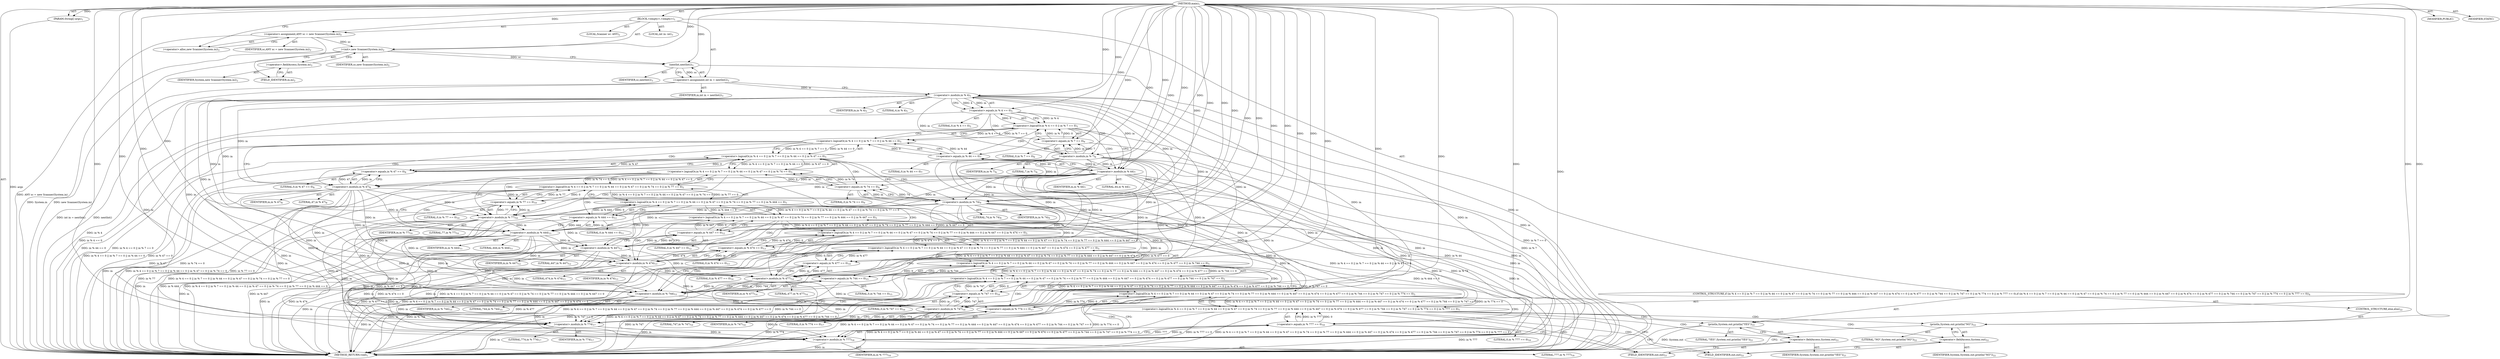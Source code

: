 digraph "main" {  
"19" [label = <(METHOD,main)<SUB>1</SUB>> ]
"20" [label = <(PARAM,String[] args)<SUB>1</SUB>> ]
"21" [label = <(BLOCK,&lt;empty&gt;,&lt;empty&gt;)<SUB>1</SUB>> ]
"4" [label = <(LOCAL,Scanner sc: ANY)<SUB>2</SUB>> ]
"22" [label = <(&lt;operator&gt;.assignment,ANY sc = new Scanner(System.in))<SUB>2</SUB>> ]
"23" [label = <(IDENTIFIER,sc,ANY sc = new Scanner(System.in))<SUB>2</SUB>> ]
"24" [label = <(&lt;operator&gt;.alloc,new Scanner(System.in))<SUB>2</SUB>> ]
"25" [label = <(&lt;init&gt;,new Scanner(System.in))<SUB>2</SUB>> ]
"3" [label = <(IDENTIFIER,sc,new Scanner(System.in))<SUB>2</SUB>> ]
"26" [label = <(&lt;operator&gt;.fieldAccess,System.in)<SUB>2</SUB>> ]
"27" [label = <(IDENTIFIER,System,new Scanner(System.in))<SUB>2</SUB>> ]
"28" [label = <(FIELD_IDENTIFIER,in,in)<SUB>2</SUB>> ]
"29" [label = <(LOCAL,int in: int)<SUB>3</SUB>> ]
"30" [label = <(&lt;operator&gt;.assignment,int in = nextInt())<SUB>3</SUB>> ]
"31" [label = <(IDENTIFIER,in,int in = nextInt())<SUB>3</SUB>> ]
"32" [label = <(nextInt,nextInt())<SUB>3</SUB>> ]
"33" [label = <(IDENTIFIER,sc,nextInt())<SUB>3</SUB>> ]
"34" [label = <(CONTROL_STRUCTURE,if (in % 4 == 0 || in % 7 == 0 || in % 44 == 0 || in % 47 == 0 || in % 74 == 0 || in % 77 == 0 || in % 444 == 0 || in % 447 == 0 || in % 474 == 0 || in % 477 == 0 || in % 744 == 0 || in % 747 == 0 || in % 774 == 0 || in % 777 == 0),if (in % 4 == 0 || in % 7 == 0 || in % 44 == 0 || in % 47 == 0 || in % 74 == 0 || in % 77 == 0 || in % 444 == 0 || in % 447 == 0 || in % 474 == 0 || in % 477 == 0 || in % 744 == 0 || in % 747 == 0 || in % 774 == 0 || in % 777 == 0))<SUB>4</SUB>> ]
"35" [label = <(&lt;operator&gt;.logicalOr,in % 4 == 0 || in % 7 == 0 || in % 44 == 0 || in % 47 == 0 || in % 74 == 0 || in % 77 == 0 || in % 444 == 0 || in % 447 == 0 || in % 474 == 0 || in % 477 == 0 || in % 744 == 0 || in % 747 == 0 || in % 774 == 0 || in % 777 == 0)<SUB>5</SUB>> ]
"36" [label = <(&lt;operator&gt;.logicalOr,in % 4 == 0 || in % 7 == 0 || in % 44 == 0 || in % 47 == 0 || in % 74 == 0 || in % 77 == 0 || in % 444 == 0 || in % 447 == 0 || in % 474 == 0 || in % 477 == 0 || in % 744 == 0 || in % 747 == 0 || in % 774 == 0)<SUB>5</SUB>> ]
"37" [label = <(&lt;operator&gt;.logicalOr,in % 4 == 0 || in % 7 == 0 || in % 44 == 0 || in % 47 == 0 || in % 74 == 0 || in % 77 == 0 || in % 444 == 0 || in % 447 == 0 || in % 474 == 0 || in % 477 == 0 || in % 744 == 0 || in % 747 == 0)<SUB>5</SUB>> ]
"38" [label = <(&lt;operator&gt;.logicalOr,in % 4 == 0 || in % 7 == 0 || in % 44 == 0 || in % 47 == 0 || in % 74 == 0 || in % 77 == 0 || in % 444 == 0 || in % 447 == 0 || in % 474 == 0 || in % 477 == 0 || in % 744 == 0)<SUB>5</SUB>> ]
"39" [label = <(&lt;operator&gt;.logicalOr,in % 4 == 0 || in % 7 == 0 || in % 44 == 0 || in % 47 == 0 || in % 74 == 0 || in % 77 == 0 || in % 444 == 0 || in % 447 == 0 || in % 474 == 0 || in % 477 == 0)<SUB>5</SUB>> ]
"40" [label = <(&lt;operator&gt;.logicalOr,in % 4 == 0 || in % 7 == 0 || in % 44 == 0 || in % 47 == 0 || in % 74 == 0 || in % 77 == 0 || in % 444 == 0 || in % 447 == 0 || in % 474 == 0)<SUB>5</SUB>> ]
"41" [label = <(&lt;operator&gt;.logicalOr,in % 4 == 0 || in % 7 == 0 || in % 44 == 0 || in % 47 == 0 || in % 74 == 0 || in % 77 == 0 || in % 444 == 0 || in % 447 == 0)<SUB>5</SUB>> ]
"42" [label = <(&lt;operator&gt;.logicalOr,in % 4 == 0 || in % 7 == 0 || in % 44 == 0 || in % 47 == 0 || in % 74 == 0 || in % 77 == 0 || in % 444 == 0)<SUB>5</SUB>> ]
"43" [label = <(&lt;operator&gt;.logicalOr,in % 4 == 0 || in % 7 == 0 || in % 44 == 0 || in % 47 == 0 || in % 74 == 0 || in % 77 == 0)<SUB>5</SUB>> ]
"44" [label = <(&lt;operator&gt;.logicalOr,in % 4 == 0 || in % 7 == 0 || in % 44 == 0 || in % 47 == 0 || in % 74 == 0)<SUB>5</SUB>> ]
"45" [label = <(&lt;operator&gt;.logicalOr,in % 4 == 0 || in % 7 == 0 || in % 44 == 0 || in % 47 == 0)<SUB>5</SUB>> ]
"46" [label = <(&lt;operator&gt;.logicalOr,in % 4 == 0 || in % 7 == 0 || in % 44 == 0)<SUB>5</SUB>> ]
"47" [label = <(&lt;operator&gt;.logicalOr,in % 4 == 0 || in % 7 == 0)<SUB>5</SUB>> ]
"48" [label = <(&lt;operator&gt;.equals,in % 4 == 0)<SUB>5</SUB>> ]
"49" [label = <(&lt;operator&gt;.modulo,in % 4)<SUB>5</SUB>> ]
"50" [label = <(IDENTIFIER,in,in % 4)<SUB>5</SUB>> ]
"51" [label = <(LITERAL,4,in % 4)<SUB>5</SUB>> ]
"52" [label = <(LITERAL,0,in % 4 == 0)<SUB>5</SUB>> ]
"53" [label = <(&lt;operator&gt;.equals,in % 7 == 0)<SUB>6</SUB>> ]
"54" [label = <(&lt;operator&gt;.modulo,in % 7)<SUB>6</SUB>> ]
"55" [label = <(IDENTIFIER,in,in % 7)<SUB>6</SUB>> ]
"56" [label = <(LITERAL,7,in % 7)<SUB>6</SUB>> ]
"57" [label = <(LITERAL,0,in % 7 == 0)<SUB>6</SUB>> ]
"58" [label = <(&lt;operator&gt;.equals,in % 44 == 0)<SUB>7</SUB>> ]
"59" [label = <(&lt;operator&gt;.modulo,in % 44)<SUB>7</SUB>> ]
"60" [label = <(IDENTIFIER,in,in % 44)<SUB>7</SUB>> ]
"61" [label = <(LITERAL,44,in % 44)<SUB>7</SUB>> ]
"62" [label = <(LITERAL,0,in % 44 == 0)<SUB>7</SUB>> ]
"63" [label = <(&lt;operator&gt;.equals,in % 47 == 0)<SUB>8</SUB>> ]
"64" [label = <(&lt;operator&gt;.modulo,in % 47)<SUB>8</SUB>> ]
"65" [label = <(IDENTIFIER,in,in % 47)<SUB>8</SUB>> ]
"66" [label = <(LITERAL,47,in % 47)<SUB>8</SUB>> ]
"67" [label = <(LITERAL,0,in % 47 == 0)<SUB>8</SUB>> ]
"68" [label = <(&lt;operator&gt;.equals,in % 74 == 0)<SUB>9</SUB>> ]
"69" [label = <(&lt;operator&gt;.modulo,in % 74)<SUB>9</SUB>> ]
"70" [label = <(IDENTIFIER,in,in % 74)<SUB>9</SUB>> ]
"71" [label = <(LITERAL,74,in % 74)<SUB>9</SUB>> ]
"72" [label = <(LITERAL,0,in % 74 == 0)<SUB>9</SUB>> ]
"73" [label = <(&lt;operator&gt;.equals,in % 77 == 0)<SUB>10</SUB>> ]
"74" [label = <(&lt;operator&gt;.modulo,in % 77)<SUB>10</SUB>> ]
"75" [label = <(IDENTIFIER,in,in % 77)<SUB>10</SUB>> ]
"76" [label = <(LITERAL,77,in % 77)<SUB>10</SUB>> ]
"77" [label = <(LITERAL,0,in % 77 == 0)<SUB>10</SUB>> ]
"78" [label = <(&lt;operator&gt;.equals,in % 444 == 0)<SUB>11</SUB>> ]
"79" [label = <(&lt;operator&gt;.modulo,in % 444)<SUB>11</SUB>> ]
"80" [label = <(IDENTIFIER,in,in % 444)<SUB>11</SUB>> ]
"81" [label = <(LITERAL,444,in % 444)<SUB>11</SUB>> ]
"82" [label = <(LITERAL,0,in % 444 == 0)<SUB>11</SUB>> ]
"83" [label = <(&lt;operator&gt;.equals,in % 447 == 0)<SUB>12</SUB>> ]
"84" [label = <(&lt;operator&gt;.modulo,in % 447)<SUB>12</SUB>> ]
"85" [label = <(IDENTIFIER,in,in % 447)<SUB>12</SUB>> ]
"86" [label = <(LITERAL,447,in % 447)<SUB>12</SUB>> ]
"87" [label = <(LITERAL,0,in % 447 == 0)<SUB>12</SUB>> ]
"88" [label = <(&lt;operator&gt;.equals,in % 474 == 0)<SUB>13</SUB>> ]
"89" [label = <(&lt;operator&gt;.modulo,in % 474)<SUB>13</SUB>> ]
"90" [label = <(IDENTIFIER,in,in % 474)<SUB>13</SUB>> ]
"91" [label = <(LITERAL,474,in % 474)<SUB>13</SUB>> ]
"92" [label = <(LITERAL,0,in % 474 == 0)<SUB>13</SUB>> ]
"93" [label = <(&lt;operator&gt;.equals,in % 477 == 0)<SUB>14</SUB>> ]
"94" [label = <(&lt;operator&gt;.modulo,in % 477)<SUB>14</SUB>> ]
"95" [label = <(IDENTIFIER,in,in % 477)<SUB>14</SUB>> ]
"96" [label = <(LITERAL,477,in % 477)<SUB>14</SUB>> ]
"97" [label = <(LITERAL,0,in % 477 == 0)<SUB>14</SUB>> ]
"98" [label = <(&lt;operator&gt;.equals,in % 744 == 0)<SUB>15</SUB>> ]
"99" [label = <(&lt;operator&gt;.modulo,in % 744)<SUB>15</SUB>> ]
"100" [label = <(IDENTIFIER,in,in % 744)<SUB>15</SUB>> ]
"101" [label = <(LITERAL,744,in % 744)<SUB>15</SUB>> ]
"102" [label = <(LITERAL,0,in % 744 == 0)<SUB>15</SUB>> ]
"103" [label = <(&lt;operator&gt;.equals,in % 747 == 0)<SUB>16</SUB>> ]
"104" [label = <(&lt;operator&gt;.modulo,in % 747)<SUB>16</SUB>> ]
"105" [label = <(IDENTIFIER,in,in % 747)<SUB>16</SUB>> ]
"106" [label = <(LITERAL,747,in % 747)<SUB>16</SUB>> ]
"107" [label = <(LITERAL,0,in % 747 == 0)<SUB>16</SUB>> ]
"108" [label = <(&lt;operator&gt;.equals,in % 774 == 0)<SUB>17</SUB>> ]
"109" [label = <(&lt;operator&gt;.modulo,in % 774)<SUB>17</SUB>> ]
"110" [label = <(IDENTIFIER,in,in % 774)<SUB>17</SUB>> ]
"111" [label = <(LITERAL,774,in % 774)<SUB>17</SUB>> ]
"112" [label = <(LITERAL,0,in % 774 == 0)<SUB>17</SUB>> ]
"113" [label = <(&lt;operator&gt;.equals,in % 777 == 0)<SUB>18</SUB>> ]
"114" [label = <(&lt;operator&gt;.modulo,in % 777)<SUB>18</SUB>> ]
"115" [label = <(IDENTIFIER,in,in % 777)<SUB>18</SUB>> ]
"116" [label = <(LITERAL,777,in % 777)<SUB>18</SUB>> ]
"117" [label = <(LITERAL,0,in % 777 == 0)<SUB>18</SUB>> ]
"118" [label = <(println,System.out.println(&quot;YES&quot;))<SUB>21</SUB>> ]
"119" [label = <(&lt;operator&gt;.fieldAccess,System.out)<SUB>21</SUB>> ]
"120" [label = <(IDENTIFIER,System,System.out.println(&quot;YES&quot;))<SUB>21</SUB>> ]
"121" [label = <(FIELD_IDENTIFIER,out,out)<SUB>21</SUB>> ]
"122" [label = <(LITERAL,&quot;YES&quot;,System.out.println(&quot;YES&quot;))<SUB>21</SUB>> ]
"123" [label = <(CONTROL_STRUCTURE,else,else)<SUB>22</SUB>> ]
"124" [label = <(println,System.out.println(&quot;NO&quot;))<SUB>22</SUB>> ]
"125" [label = <(&lt;operator&gt;.fieldAccess,System.out)<SUB>22</SUB>> ]
"126" [label = <(IDENTIFIER,System,System.out.println(&quot;NO&quot;))<SUB>22</SUB>> ]
"127" [label = <(FIELD_IDENTIFIER,out,out)<SUB>22</SUB>> ]
"128" [label = <(LITERAL,&quot;NO&quot;,System.out.println(&quot;NO&quot;))<SUB>22</SUB>> ]
"129" [label = <(MODIFIER,PUBLIC)> ]
"130" [label = <(MODIFIER,STATIC)> ]
"131" [label = <(METHOD_RETURN,void)<SUB>1</SUB>> ]
  "19" -> "20"  [ label = "AST: "] 
  "19" -> "21"  [ label = "AST: "] 
  "19" -> "129"  [ label = "AST: "] 
  "19" -> "130"  [ label = "AST: "] 
  "19" -> "131"  [ label = "AST: "] 
  "21" -> "4"  [ label = "AST: "] 
  "21" -> "22"  [ label = "AST: "] 
  "21" -> "25"  [ label = "AST: "] 
  "21" -> "29"  [ label = "AST: "] 
  "21" -> "30"  [ label = "AST: "] 
  "21" -> "34"  [ label = "AST: "] 
  "22" -> "23"  [ label = "AST: "] 
  "22" -> "24"  [ label = "AST: "] 
  "25" -> "3"  [ label = "AST: "] 
  "25" -> "26"  [ label = "AST: "] 
  "26" -> "27"  [ label = "AST: "] 
  "26" -> "28"  [ label = "AST: "] 
  "30" -> "31"  [ label = "AST: "] 
  "30" -> "32"  [ label = "AST: "] 
  "32" -> "33"  [ label = "AST: "] 
  "34" -> "35"  [ label = "AST: "] 
  "34" -> "118"  [ label = "AST: "] 
  "34" -> "123"  [ label = "AST: "] 
  "35" -> "36"  [ label = "AST: "] 
  "35" -> "113"  [ label = "AST: "] 
  "36" -> "37"  [ label = "AST: "] 
  "36" -> "108"  [ label = "AST: "] 
  "37" -> "38"  [ label = "AST: "] 
  "37" -> "103"  [ label = "AST: "] 
  "38" -> "39"  [ label = "AST: "] 
  "38" -> "98"  [ label = "AST: "] 
  "39" -> "40"  [ label = "AST: "] 
  "39" -> "93"  [ label = "AST: "] 
  "40" -> "41"  [ label = "AST: "] 
  "40" -> "88"  [ label = "AST: "] 
  "41" -> "42"  [ label = "AST: "] 
  "41" -> "83"  [ label = "AST: "] 
  "42" -> "43"  [ label = "AST: "] 
  "42" -> "78"  [ label = "AST: "] 
  "43" -> "44"  [ label = "AST: "] 
  "43" -> "73"  [ label = "AST: "] 
  "44" -> "45"  [ label = "AST: "] 
  "44" -> "68"  [ label = "AST: "] 
  "45" -> "46"  [ label = "AST: "] 
  "45" -> "63"  [ label = "AST: "] 
  "46" -> "47"  [ label = "AST: "] 
  "46" -> "58"  [ label = "AST: "] 
  "47" -> "48"  [ label = "AST: "] 
  "47" -> "53"  [ label = "AST: "] 
  "48" -> "49"  [ label = "AST: "] 
  "48" -> "52"  [ label = "AST: "] 
  "49" -> "50"  [ label = "AST: "] 
  "49" -> "51"  [ label = "AST: "] 
  "53" -> "54"  [ label = "AST: "] 
  "53" -> "57"  [ label = "AST: "] 
  "54" -> "55"  [ label = "AST: "] 
  "54" -> "56"  [ label = "AST: "] 
  "58" -> "59"  [ label = "AST: "] 
  "58" -> "62"  [ label = "AST: "] 
  "59" -> "60"  [ label = "AST: "] 
  "59" -> "61"  [ label = "AST: "] 
  "63" -> "64"  [ label = "AST: "] 
  "63" -> "67"  [ label = "AST: "] 
  "64" -> "65"  [ label = "AST: "] 
  "64" -> "66"  [ label = "AST: "] 
  "68" -> "69"  [ label = "AST: "] 
  "68" -> "72"  [ label = "AST: "] 
  "69" -> "70"  [ label = "AST: "] 
  "69" -> "71"  [ label = "AST: "] 
  "73" -> "74"  [ label = "AST: "] 
  "73" -> "77"  [ label = "AST: "] 
  "74" -> "75"  [ label = "AST: "] 
  "74" -> "76"  [ label = "AST: "] 
  "78" -> "79"  [ label = "AST: "] 
  "78" -> "82"  [ label = "AST: "] 
  "79" -> "80"  [ label = "AST: "] 
  "79" -> "81"  [ label = "AST: "] 
  "83" -> "84"  [ label = "AST: "] 
  "83" -> "87"  [ label = "AST: "] 
  "84" -> "85"  [ label = "AST: "] 
  "84" -> "86"  [ label = "AST: "] 
  "88" -> "89"  [ label = "AST: "] 
  "88" -> "92"  [ label = "AST: "] 
  "89" -> "90"  [ label = "AST: "] 
  "89" -> "91"  [ label = "AST: "] 
  "93" -> "94"  [ label = "AST: "] 
  "93" -> "97"  [ label = "AST: "] 
  "94" -> "95"  [ label = "AST: "] 
  "94" -> "96"  [ label = "AST: "] 
  "98" -> "99"  [ label = "AST: "] 
  "98" -> "102"  [ label = "AST: "] 
  "99" -> "100"  [ label = "AST: "] 
  "99" -> "101"  [ label = "AST: "] 
  "103" -> "104"  [ label = "AST: "] 
  "103" -> "107"  [ label = "AST: "] 
  "104" -> "105"  [ label = "AST: "] 
  "104" -> "106"  [ label = "AST: "] 
  "108" -> "109"  [ label = "AST: "] 
  "108" -> "112"  [ label = "AST: "] 
  "109" -> "110"  [ label = "AST: "] 
  "109" -> "111"  [ label = "AST: "] 
  "113" -> "114"  [ label = "AST: "] 
  "113" -> "117"  [ label = "AST: "] 
  "114" -> "115"  [ label = "AST: "] 
  "114" -> "116"  [ label = "AST: "] 
  "118" -> "119"  [ label = "AST: "] 
  "118" -> "122"  [ label = "AST: "] 
  "119" -> "120"  [ label = "AST: "] 
  "119" -> "121"  [ label = "AST: "] 
  "123" -> "124"  [ label = "AST: "] 
  "124" -> "125"  [ label = "AST: "] 
  "124" -> "128"  [ label = "AST: "] 
  "125" -> "126"  [ label = "AST: "] 
  "125" -> "127"  [ label = "AST: "] 
  "22" -> "28"  [ label = "CFG: "] 
  "25" -> "32"  [ label = "CFG: "] 
  "30" -> "49"  [ label = "CFG: "] 
  "24" -> "22"  [ label = "CFG: "] 
  "26" -> "25"  [ label = "CFG: "] 
  "32" -> "30"  [ label = "CFG: "] 
  "35" -> "121"  [ label = "CFG: "] 
  "35" -> "127"  [ label = "CFG: "] 
  "118" -> "131"  [ label = "CFG: "] 
  "28" -> "26"  [ label = "CFG: "] 
  "36" -> "35"  [ label = "CFG: "] 
  "36" -> "114"  [ label = "CFG: "] 
  "113" -> "35"  [ label = "CFG: "] 
  "119" -> "118"  [ label = "CFG: "] 
  "124" -> "131"  [ label = "CFG: "] 
  "37" -> "36"  [ label = "CFG: "] 
  "37" -> "109"  [ label = "CFG: "] 
  "108" -> "36"  [ label = "CFG: "] 
  "114" -> "113"  [ label = "CFG: "] 
  "121" -> "119"  [ label = "CFG: "] 
  "125" -> "124"  [ label = "CFG: "] 
  "38" -> "37"  [ label = "CFG: "] 
  "38" -> "104"  [ label = "CFG: "] 
  "103" -> "37"  [ label = "CFG: "] 
  "109" -> "108"  [ label = "CFG: "] 
  "127" -> "125"  [ label = "CFG: "] 
  "39" -> "38"  [ label = "CFG: "] 
  "39" -> "99"  [ label = "CFG: "] 
  "98" -> "38"  [ label = "CFG: "] 
  "104" -> "103"  [ label = "CFG: "] 
  "40" -> "39"  [ label = "CFG: "] 
  "40" -> "94"  [ label = "CFG: "] 
  "93" -> "39"  [ label = "CFG: "] 
  "99" -> "98"  [ label = "CFG: "] 
  "41" -> "40"  [ label = "CFG: "] 
  "41" -> "89"  [ label = "CFG: "] 
  "88" -> "40"  [ label = "CFG: "] 
  "94" -> "93"  [ label = "CFG: "] 
  "42" -> "41"  [ label = "CFG: "] 
  "42" -> "84"  [ label = "CFG: "] 
  "83" -> "41"  [ label = "CFG: "] 
  "89" -> "88"  [ label = "CFG: "] 
  "43" -> "42"  [ label = "CFG: "] 
  "43" -> "79"  [ label = "CFG: "] 
  "78" -> "42"  [ label = "CFG: "] 
  "84" -> "83"  [ label = "CFG: "] 
  "44" -> "43"  [ label = "CFG: "] 
  "44" -> "74"  [ label = "CFG: "] 
  "73" -> "43"  [ label = "CFG: "] 
  "79" -> "78"  [ label = "CFG: "] 
  "45" -> "44"  [ label = "CFG: "] 
  "45" -> "69"  [ label = "CFG: "] 
  "68" -> "44"  [ label = "CFG: "] 
  "74" -> "73"  [ label = "CFG: "] 
  "46" -> "45"  [ label = "CFG: "] 
  "46" -> "64"  [ label = "CFG: "] 
  "63" -> "45"  [ label = "CFG: "] 
  "69" -> "68"  [ label = "CFG: "] 
  "47" -> "46"  [ label = "CFG: "] 
  "47" -> "59"  [ label = "CFG: "] 
  "58" -> "46"  [ label = "CFG: "] 
  "64" -> "63"  [ label = "CFG: "] 
  "48" -> "47"  [ label = "CFG: "] 
  "48" -> "54"  [ label = "CFG: "] 
  "53" -> "47"  [ label = "CFG: "] 
  "59" -> "58"  [ label = "CFG: "] 
  "49" -> "48"  [ label = "CFG: "] 
  "54" -> "53"  [ label = "CFG: "] 
  "19" -> "24"  [ label = "CFG: "] 
  "20" -> "131"  [ label = "DDG: args"] 
  "22" -> "131"  [ label = "DDG: ANY sc = new Scanner(System.in)"] 
  "25" -> "131"  [ label = "DDG: System.in"] 
  "25" -> "131"  [ label = "DDG: new Scanner(System.in)"] 
  "32" -> "131"  [ label = "DDG: sc"] 
  "30" -> "131"  [ label = "DDG: nextInt()"] 
  "30" -> "131"  [ label = "DDG: int in = nextInt()"] 
  "49" -> "131"  [ label = "DDG: in"] 
  "48" -> "131"  [ label = "DDG: in % 4"] 
  "47" -> "131"  [ label = "DDG: in % 4 == 0"] 
  "54" -> "131"  [ label = "DDG: in"] 
  "53" -> "131"  [ label = "DDG: in % 7"] 
  "47" -> "131"  [ label = "DDG: in % 7 == 0"] 
  "46" -> "131"  [ label = "DDG: in % 4 == 0 || in % 7 == 0"] 
  "59" -> "131"  [ label = "DDG: in"] 
  "58" -> "131"  [ label = "DDG: in % 44"] 
  "46" -> "131"  [ label = "DDG: in % 44 == 0"] 
  "45" -> "131"  [ label = "DDG: in % 4 == 0 || in % 7 == 0 || in % 44 == 0"] 
  "64" -> "131"  [ label = "DDG: in"] 
  "63" -> "131"  [ label = "DDG: in % 47"] 
  "45" -> "131"  [ label = "DDG: in % 47 == 0"] 
  "44" -> "131"  [ label = "DDG: in % 4 == 0 || in % 7 == 0 || in % 44 == 0 || in % 47 == 0"] 
  "69" -> "131"  [ label = "DDG: in"] 
  "68" -> "131"  [ label = "DDG: in % 74"] 
  "44" -> "131"  [ label = "DDG: in % 74 == 0"] 
  "43" -> "131"  [ label = "DDG: in % 4 == 0 || in % 7 == 0 || in % 44 == 0 || in % 47 == 0 || in % 74 == 0"] 
  "74" -> "131"  [ label = "DDG: in"] 
  "73" -> "131"  [ label = "DDG: in % 77"] 
  "43" -> "131"  [ label = "DDG: in % 77 == 0"] 
  "42" -> "131"  [ label = "DDG: in % 4 == 0 || in % 7 == 0 || in % 44 == 0 || in % 47 == 0 || in % 74 == 0 || in % 77 == 0"] 
  "79" -> "131"  [ label = "DDG: in"] 
  "78" -> "131"  [ label = "DDG: in % 444"] 
  "42" -> "131"  [ label = "DDG: in % 444 == 0"] 
  "41" -> "131"  [ label = "DDG: in % 4 == 0 || in % 7 == 0 || in % 44 == 0 || in % 47 == 0 || in % 74 == 0 || in % 77 == 0 || in % 444 == 0"] 
  "84" -> "131"  [ label = "DDG: in"] 
  "83" -> "131"  [ label = "DDG: in % 447"] 
  "41" -> "131"  [ label = "DDG: in % 447 == 0"] 
  "40" -> "131"  [ label = "DDG: in % 4 == 0 || in % 7 == 0 || in % 44 == 0 || in % 47 == 0 || in % 74 == 0 || in % 77 == 0 || in % 444 == 0 || in % 447 == 0"] 
  "89" -> "131"  [ label = "DDG: in"] 
  "88" -> "131"  [ label = "DDG: in % 474"] 
  "40" -> "131"  [ label = "DDG: in % 474 == 0"] 
  "39" -> "131"  [ label = "DDG: in % 4 == 0 || in % 7 == 0 || in % 44 == 0 || in % 47 == 0 || in % 74 == 0 || in % 77 == 0 || in % 444 == 0 || in % 447 == 0 || in % 474 == 0"] 
  "94" -> "131"  [ label = "DDG: in"] 
  "93" -> "131"  [ label = "DDG: in % 477"] 
  "39" -> "131"  [ label = "DDG: in % 477 == 0"] 
  "38" -> "131"  [ label = "DDG: in % 4 == 0 || in % 7 == 0 || in % 44 == 0 || in % 47 == 0 || in % 74 == 0 || in % 77 == 0 || in % 444 == 0 || in % 447 == 0 || in % 474 == 0 || in % 477 == 0"] 
  "99" -> "131"  [ label = "DDG: in"] 
  "98" -> "131"  [ label = "DDG: in % 744"] 
  "38" -> "131"  [ label = "DDG: in % 744 == 0"] 
  "37" -> "131"  [ label = "DDG: in % 4 == 0 || in % 7 == 0 || in % 44 == 0 || in % 47 == 0 || in % 74 == 0 || in % 77 == 0 || in % 444 == 0 || in % 447 == 0 || in % 474 == 0 || in % 477 == 0 || in % 744 == 0"] 
  "104" -> "131"  [ label = "DDG: in"] 
  "103" -> "131"  [ label = "DDG: in % 747"] 
  "37" -> "131"  [ label = "DDG: in % 747 == 0"] 
  "36" -> "131"  [ label = "DDG: in % 4 == 0 || in % 7 == 0 || in % 44 == 0 || in % 47 == 0 || in % 74 == 0 || in % 77 == 0 || in % 444 == 0 || in % 447 == 0 || in % 474 == 0 || in % 477 == 0 || in % 744 == 0 || in % 747 == 0"] 
  "109" -> "131"  [ label = "DDG: in"] 
  "108" -> "131"  [ label = "DDG: in % 774"] 
  "36" -> "131"  [ label = "DDG: in % 774 == 0"] 
  "35" -> "131"  [ label = "DDG: in % 4 == 0 || in % 7 == 0 || in % 44 == 0 || in % 47 == 0 || in % 74 == 0 || in % 77 == 0 || in % 444 == 0 || in % 447 == 0 || in % 474 == 0 || in % 477 == 0 || in % 744 == 0 || in % 747 == 0 || in % 774 == 0"] 
  "114" -> "131"  [ label = "DDG: in"] 
  "113" -> "131"  [ label = "DDG: in % 777"] 
  "35" -> "131"  [ label = "DDG: in % 777 == 0"] 
  "35" -> "131"  [ label = "DDG: in % 4 == 0 || in % 7 == 0 || in % 44 == 0 || in % 47 == 0 || in % 74 == 0 || in % 77 == 0 || in % 444 == 0 || in % 447 == 0 || in % 474 == 0 || in % 477 == 0 || in % 744 == 0 || in % 747 == 0 || in % 774 == 0 || in % 777 == 0"] 
  "118" -> "131"  [ label = "DDG: System.out"] 
  "19" -> "20"  [ label = "DDG: "] 
  "19" -> "22"  [ label = "DDG: "] 
  "32" -> "30"  [ label = "DDG: sc"] 
  "22" -> "25"  [ label = "DDG: sc"] 
  "19" -> "25"  [ label = "DDG: "] 
  "25" -> "32"  [ label = "DDG: sc"] 
  "19" -> "32"  [ label = "DDG: "] 
  "36" -> "35"  [ label = "DDG: in % 4 == 0 || in % 7 == 0 || in % 44 == 0 || in % 47 == 0 || in % 74 == 0 || in % 77 == 0 || in % 444 == 0 || in % 447 == 0 || in % 474 == 0 || in % 477 == 0 || in % 744 == 0 || in % 747 == 0"] 
  "36" -> "35"  [ label = "DDG: in % 774 == 0"] 
  "113" -> "35"  [ label = "DDG: in % 777"] 
  "113" -> "35"  [ label = "DDG: 0"] 
  "19" -> "118"  [ label = "DDG: "] 
  "37" -> "36"  [ label = "DDG: in % 4 == 0 || in % 7 == 0 || in % 44 == 0 || in % 47 == 0 || in % 74 == 0 || in % 77 == 0 || in % 444 == 0 || in % 447 == 0 || in % 474 == 0 || in % 477 == 0 || in % 744 == 0"] 
  "37" -> "36"  [ label = "DDG: in % 747 == 0"] 
  "108" -> "36"  [ label = "DDG: in % 774"] 
  "108" -> "36"  [ label = "DDG: 0"] 
  "114" -> "113"  [ label = "DDG: in"] 
  "114" -> "113"  [ label = "DDG: 777"] 
  "19" -> "113"  [ label = "DDG: "] 
  "19" -> "124"  [ label = "DDG: "] 
  "38" -> "37"  [ label = "DDG: in % 4 == 0 || in % 7 == 0 || in % 44 == 0 || in % 47 == 0 || in % 74 == 0 || in % 77 == 0 || in % 444 == 0 || in % 447 == 0 || in % 474 == 0 || in % 477 == 0"] 
  "38" -> "37"  [ label = "DDG: in % 744 == 0"] 
  "103" -> "37"  [ label = "DDG: in % 747"] 
  "103" -> "37"  [ label = "DDG: 0"] 
  "109" -> "108"  [ label = "DDG: in"] 
  "109" -> "108"  [ label = "DDG: 774"] 
  "19" -> "108"  [ label = "DDG: "] 
  "49" -> "114"  [ label = "DDG: in"] 
  "54" -> "114"  [ label = "DDG: in"] 
  "59" -> "114"  [ label = "DDG: in"] 
  "64" -> "114"  [ label = "DDG: in"] 
  "69" -> "114"  [ label = "DDG: in"] 
  "74" -> "114"  [ label = "DDG: in"] 
  "79" -> "114"  [ label = "DDG: in"] 
  "84" -> "114"  [ label = "DDG: in"] 
  "89" -> "114"  [ label = "DDG: in"] 
  "94" -> "114"  [ label = "DDG: in"] 
  "99" -> "114"  [ label = "DDG: in"] 
  "104" -> "114"  [ label = "DDG: in"] 
  "109" -> "114"  [ label = "DDG: in"] 
  "19" -> "114"  [ label = "DDG: "] 
  "39" -> "38"  [ label = "DDG: in % 4 == 0 || in % 7 == 0 || in % 44 == 0 || in % 47 == 0 || in % 74 == 0 || in % 77 == 0 || in % 444 == 0 || in % 447 == 0 || in % 474 == 0"] 
  "39" -> "38"  [ label = "DDG: in % 477 == 0"] 
  "98" -> "38"  [ label = "DDG: in % 744"] 
  "98" -> "38"  [ label = "DDG: 0"] 
  "104" -> "103"  [ label = "DDG: in"] 
  "104" -> "103"  [ label = "DDG: 747"] 
  "19" -> "103"  [ label = "DDG: "] 
  "49" -> "109"  [ label = "DDG: in"] 
  "54" -> "109"  [ label = "DDG: in"] 
  "59" -> "109"  [ label = "DDG: in"] 
  "64" -> "109"  [ label = "DDG: in"] 
  "69" -> "109"  [ label = "DDG: in"] 
  "74" -> "109"  [ label = "DDG: in"] 
  "79" -> "109"  [ label = "DDG: in"] 
  "84" -> "109"  [ label = "DDG: in"] 
  "89" -> "109"  [ label = "DDG: in"] 
  "94" -> "109"  [ label = "DDG: in"] 
  "99" -> "109"  [ label = "DDG: in"] 
  "104" -> "109"  [ label = "DDG: in"] 
  "19" -> "109"  [ label = "DDG: "] 
  "40" -> "39"  [ label = "DDG: in % 4 == 0 || in % 7 == 0 || in % 44 == 0 || in % 47 == 0 || in % 74 == 0 || in % 77 == 0 || in % 444 == 0 || in % 447 == 0"] 
  "40" -> "39"  [ label = "DDG: in % 474 == 0"] 
  "93" -> "39"  [ label = "DDG: in % 477"] 
  "93" -> "39"  [ label = "DDG: 0"] 
  "99" -> "98"  [ label = "DDG: in"] 
  "99" -> "98"  [ label = "DDG: 744"] 
  "19" -> "98"  [ label = "DDG: "] 
  "49" -> "104"  [ label = "DDG: in"] 
  "54" -> "104"  [ label = "DDG: in"] 
  "59" -> "104"  [ label = "DDG: in"] 
  "64" -> "104"  [ label = "DDG: in"] 
  "69" -> "104"  [ label = "DDG: in"] 
  "74" -> "104"  [ label = "DDG: in"] 
  "79" -> "104"  [ label = "DDG: in"] 
  "84" -> "104"  [ label = "DDG: in"] 
  "89" -> "104"  [ label = "DDG: in"] 
  "94" -> "104"  [ label = "DDG: in"] 
  "99" -> "104"  [ label = "DDG: in"] 
  "19" -> "104"  [ label = "DDG: "] 
  "41" -> "40"  [ label = "DDG: in % 4 == 0 || in % 7 == 0 || in % 44 == 0 || in % 47 == 0 || in % 74 == 0 || in % 77 == 0 || in % 444 == 0"] 
  "41" -> "40"  [ label = "DDG: in % 447 == 0"] 
  "88" -> "40"  [ label = "DDG: in % 474"] 
  "88" -> "40"  [ label = "DDG: 0"] 
  "94" -> "93"  [ label = "DDG: in"] 
  "94" -> "93"  [ label = "DDG: 477"] 
  "19" -> "93"  [ label = "DDG: "] 
  "49" -> "99"  [ label = "DDG: in"] 
  "54" -> "99"  [ label = "DDG: in"] 
  "59" -> "99"  [ label = "DDG: in"] 
  "64" -> "99"  [ label = "DDG: in"] 
  "69" -> "99"  [ label = "DDG: in"] 
  "74" -> "99"  [ label = "DDG: in"] 
  "79" -> "99"  [ label = "DDG: in"] 
  "84" -> "99"  [ label = "DDG: in"] 
  "89" -> "99"  [ label = "DDG: in"] 
  "94" -> "99"  [ label = "DDG: in"] 
  "19" -> "99"  [ label = "DDG: "] 
  "42" -> "41"  [ label = "DDG: in % 4 == 0 || in % 7 == 0 || in % 44 == 0 || in % 47 == 0 || in % 74 == 0 || in % 77 == 0"] 
  "42" -> "41"  [ label = "DDG: in % 444 == 0"] 
  "83" -> "41"  [ label = "DDG: in % 447"] 
  "83" -> "41"  [ label = "DDG: 0"] 
  "89" -> "88"  [ label = "DDG: in"] 
  "89" -> "88"  [ label = "DDG: 474"] 
  "19" -> "88"  [ label = "DDG: "] 
  "49" -> "94"  [ label = "DDG: in"] 
  "54" -> "94"  [ label = "DDG: in"] 
  "59" -> "94"  [ label = "DDG: in"] 
  "64" -> "94"  [ label = "DDG: in"] 
  "69" -> "94"  [ label = "DDG: in"] 
  "74" -> "94"  [ label = "DDG: in"] 
  "79" -> "94"  [ label = "DDG: in"] 
  "84" -> "94"  [ label = "DDG: in"] 
  "89" -> "94"  [ label = "DDG: in"] 
  "19" -> "94"  [ label = "DDG: "] 
  "43" -> "42"  [ label = "DDG: in % 4 == 0 || in % 7 == 0 || in % 44 == 0 || in % 47 == 0 || in % 74 == 0"] 
  "43" -> "42"  [ label = "DDG: in % 77 == 0"] 
  "78" -> "42"  [ label = "DDG: in % 444"] 
  "78" -> "42"  [ label = "DDG: 0"] 
  "84" -> "83"  [ label = "DDG: in"] 
  "84" -> "83"  [ label = "DDG: 447"] 
  "19" -> "83"  [ label = "DDG: "] 
  "49" -> "89"  [ label = "DDG: in"] 
  "54" -> "89"  [ label = "DDG: in"] 
  "59" -> "89"  [ label = "DDG: in"] 
  "64" -> "89"  [ label = "DDG: in"] 
  "69" -> "89"  [ label = "DDG: in"] 
  "74" -> "89"  [ label = "DDG: in"] 
  "79" -> "89"  [ label = "DDG: in"] 
  "84" -> "89"  [ label = "DDG: in"] 
  "19" -> "89"  [ label = "DDG: "] 
  "44" -> "43"  [ label = "DDG: in % 4 == 0 || in % 7 == 0 || in % 44 == 0 || in % 47 == 0"] 
  "44" -> "43"  [ label = "DDG: in % 74 == 0"] 
  "73" -> "43"  [ label = "DDG: in % 77"] 
  "73" -> "43"  [ label = "DDG: 0"] 
  "79" -> "78"  [ label = "DDG: in"] 
  "79" -> "78"  [ label = "DDG: 444"] 
  "19" -> "78"  [ label = "DDG: "] 
  "49" -> "84"  [ label = "DDG: in"] 
  "54" -> "84"  [ label = "DDG: in"] 
  "59" -> "84"  [ label = "DDG: in"] 
  "64" -> "84"  [ label = "DDG: in"] 
  "69" -> "84"  [ label = "DDG: in"] 
  "74" -> "84"  [ label = "DDG: in"] 
  "79" -> "84"  [ label = "DDG: in"] 
  "19" -> "84"  [ label = "DDG: "] 
  "45" -> "44"  [ label = "DDG: in % 4 == 0 || in % 7 == 0 || in % 44 == 0"] 
  "45" -> "44"  [ label = "DDG: in % 47 == 0"] 
  "68" -> "44"  [ label = "DDG: in % 74"] 
  "68" -> "44"  [ label = "DDG: 0"] 
  "74" -> "73"  [ label = "DDG: in"] 
  "74" -> "73"  [ label = "DDG: 77"] 
  "19" -> "73"  [ label = "DDG: "] 
  "49" -> "79"  [ label = "DDG: in"] 
  "54" -> "79"  [ label = "DDG: in"] 
  "59" -> "79"  [ label = "DDG: in"] 
  "64" -> "79"  [ label = "DDG: in"] 
  "69" -> "79"  [ label = "DDG: in"] 
  "74" -> "79"  [ label = "DDG: in"] 
  "19" -> "79"  [ label = "DDG: "] 
  "46" -> "45"  [ label = "DDG: in % 4 == 0 || in % 7 == 0"] 
  "46" -> "45"  [ label = "DDG: in % 44 == 0"] 
  "63" -> "45"  [ label = "DDG: in % 47"] 
  "63" -> "45"  [ label = "DDG: 0"] 
  "69" -> "68"  [ label = "DDG: in"] 
  "69" -> "68"  [ label = "DDG: 74"] 
  "19" -> "68"  [ label = "DDG: "] 
  "49" -> "74"  [ label = "DDG: in"] 
  "54" -> "74"  [ label = "DDG: in"] 
  "59" -> "74"  [ label = "DDG: in"] 
  "64" -> "74"  [ label = "DDG: in"] 
  "69" -> "74"  [ label = "DDG: in"] 
  "19" -> "74"  [ label = "DDG: "] 
  "47" -> "46"  [ label = "DDG: in % 4 == 0"] 
  "47" -> "46"  [ label = "DDG: in % 7 == 0"] 
  "58" -> "46"  [ label = "DDG: in % 44"] 
  "58" -> "46"  [ label = "DDG: 0"] 
  "64" -> "63"  [ label = "DDG: in"] 
  "64" -> "63"  [ label = "DDG: 47"] 
  "19" -> "63"  [ label = "DDG: "] 
  "49" -> "69"  [ label = "DDG: in"] 
  "54" -> "69"  [ label = "DDG: in"] 
  "59" -> "69"  [ label = "DDG: in"] 
  "64" -> "69"  [ label = "DDG: in"] 
  "19" -> "69"  [ label = "DDG: "] 
  "48" -> "47"  [ label = "DDG: in % 4"] 
  "48" -> "47"  [ label = "DDG: 0"] 
  "53" -> "47"  [ label = "DDG: in % 7"] 
  "53" -> "47"  [ label = "DDG: 0"] 
  "59" -> "58"  [ label = "DDG: in"] 
  "59" -> "58"  [ label = "DDG: 44"] 
  "19" -> "58"  [ label = "DDG: "] 
  "49" -> "64"  [ label = "DDG: in"] 
  "54" -> "64"  [ label = "DDG: in"] 
  "59" -> "64"  [ label = "DDG: in"] 
  "19" -> "64"  [ label = "DDG: "] 
  "49" -> "48"  [ label = "DDG: in"] 
  "49" -> "48"  [ label = "DDG: 4"] 
  "19" -> "48"  [ label = "DDG: "] 
  "54" -> "53"  [ label = "DDG: in"] 
  "54" -> "53"  [ label = "DDG: 7"] 
  "19" -> "53"  [ label = "DDG: "] 
  "49" -> "59"  [ label = "DDG: in"] 
  "54" -> "59"  [ label = "DDG: in"] 
  "19" -> "59"  [ label = "DDG: "] 
  "30" -> "49"  [ label = "DDG: in"] 
  "19" -> "49"  [ label = "DDG: "] 
  "49" -> "54"  [ label = "DDG: in"] 
  "19" -> "54"  [ label = "DDG: "] 
  "35" -> "119"  [ label = "CDG: "] 
  "35" -> "121"  [ label = "CDG: "] 
  "35" -> "118"  [ label = "CDG: "] 
  "35" -> "127"  [ label = "CDG: "] 
  "35" -> "124"  [ label = "CDG: "] 
  "35" -> "125"  [ label = "CDG: "] 
  "36" -> "113"  [ label = "CDG: "] 
  "36" -> "114"  [ label = "CDG: "] 
  "37" -> "108"  [ label = "CDG: "] 
  "37" -> "109"  [ label = "CDG: "] 
  "38" -> "103"  [ label = "CDG: "] 
  "38" -> "104"  [ label = "CDG: "] 
  "39" -> "98"  [ label = "CDG: "] 
  "39" -> "99"  [ label = "CDG: "] 
  "40" -> "94"  [ label = "CDG: "] 
  "40" -> "93"  [ label = "CDG: "] 
  "41" -> "89"  [ label = "CDG: "] 
  "41" -> "88"  [ label = "CDG: "] 
  "42" -> "84"  [ label = "CDG: "] 
  "42" -> "83"  [ label = "CDG: "] 
  "43" -> "79"  [ label = "CDG: "] 
  "43" -> "78"  [ label = "CDG: "] 
  "44" -> "73"  [ label = "CDG: "] 
  "44" -> "74"  [ label = "CDG: "] 
  "45" -> "68"  [ label = "CDG: "] 
  "45" -> "69"  [ label = "CDG: "] 
  "46" -> "64"  [ label = "CDG: "] 
  "46" -> "63"  [ label = "CDG: "] 
  "47" -> "59"  [ label = "CDG: "] 
  "47" -> "58"  [ label = "CDG: "] 
  "48" -> "54"  [ label = "CDG: "] 
  "48" -> "53"  [ label = "CDG: "] 
}
